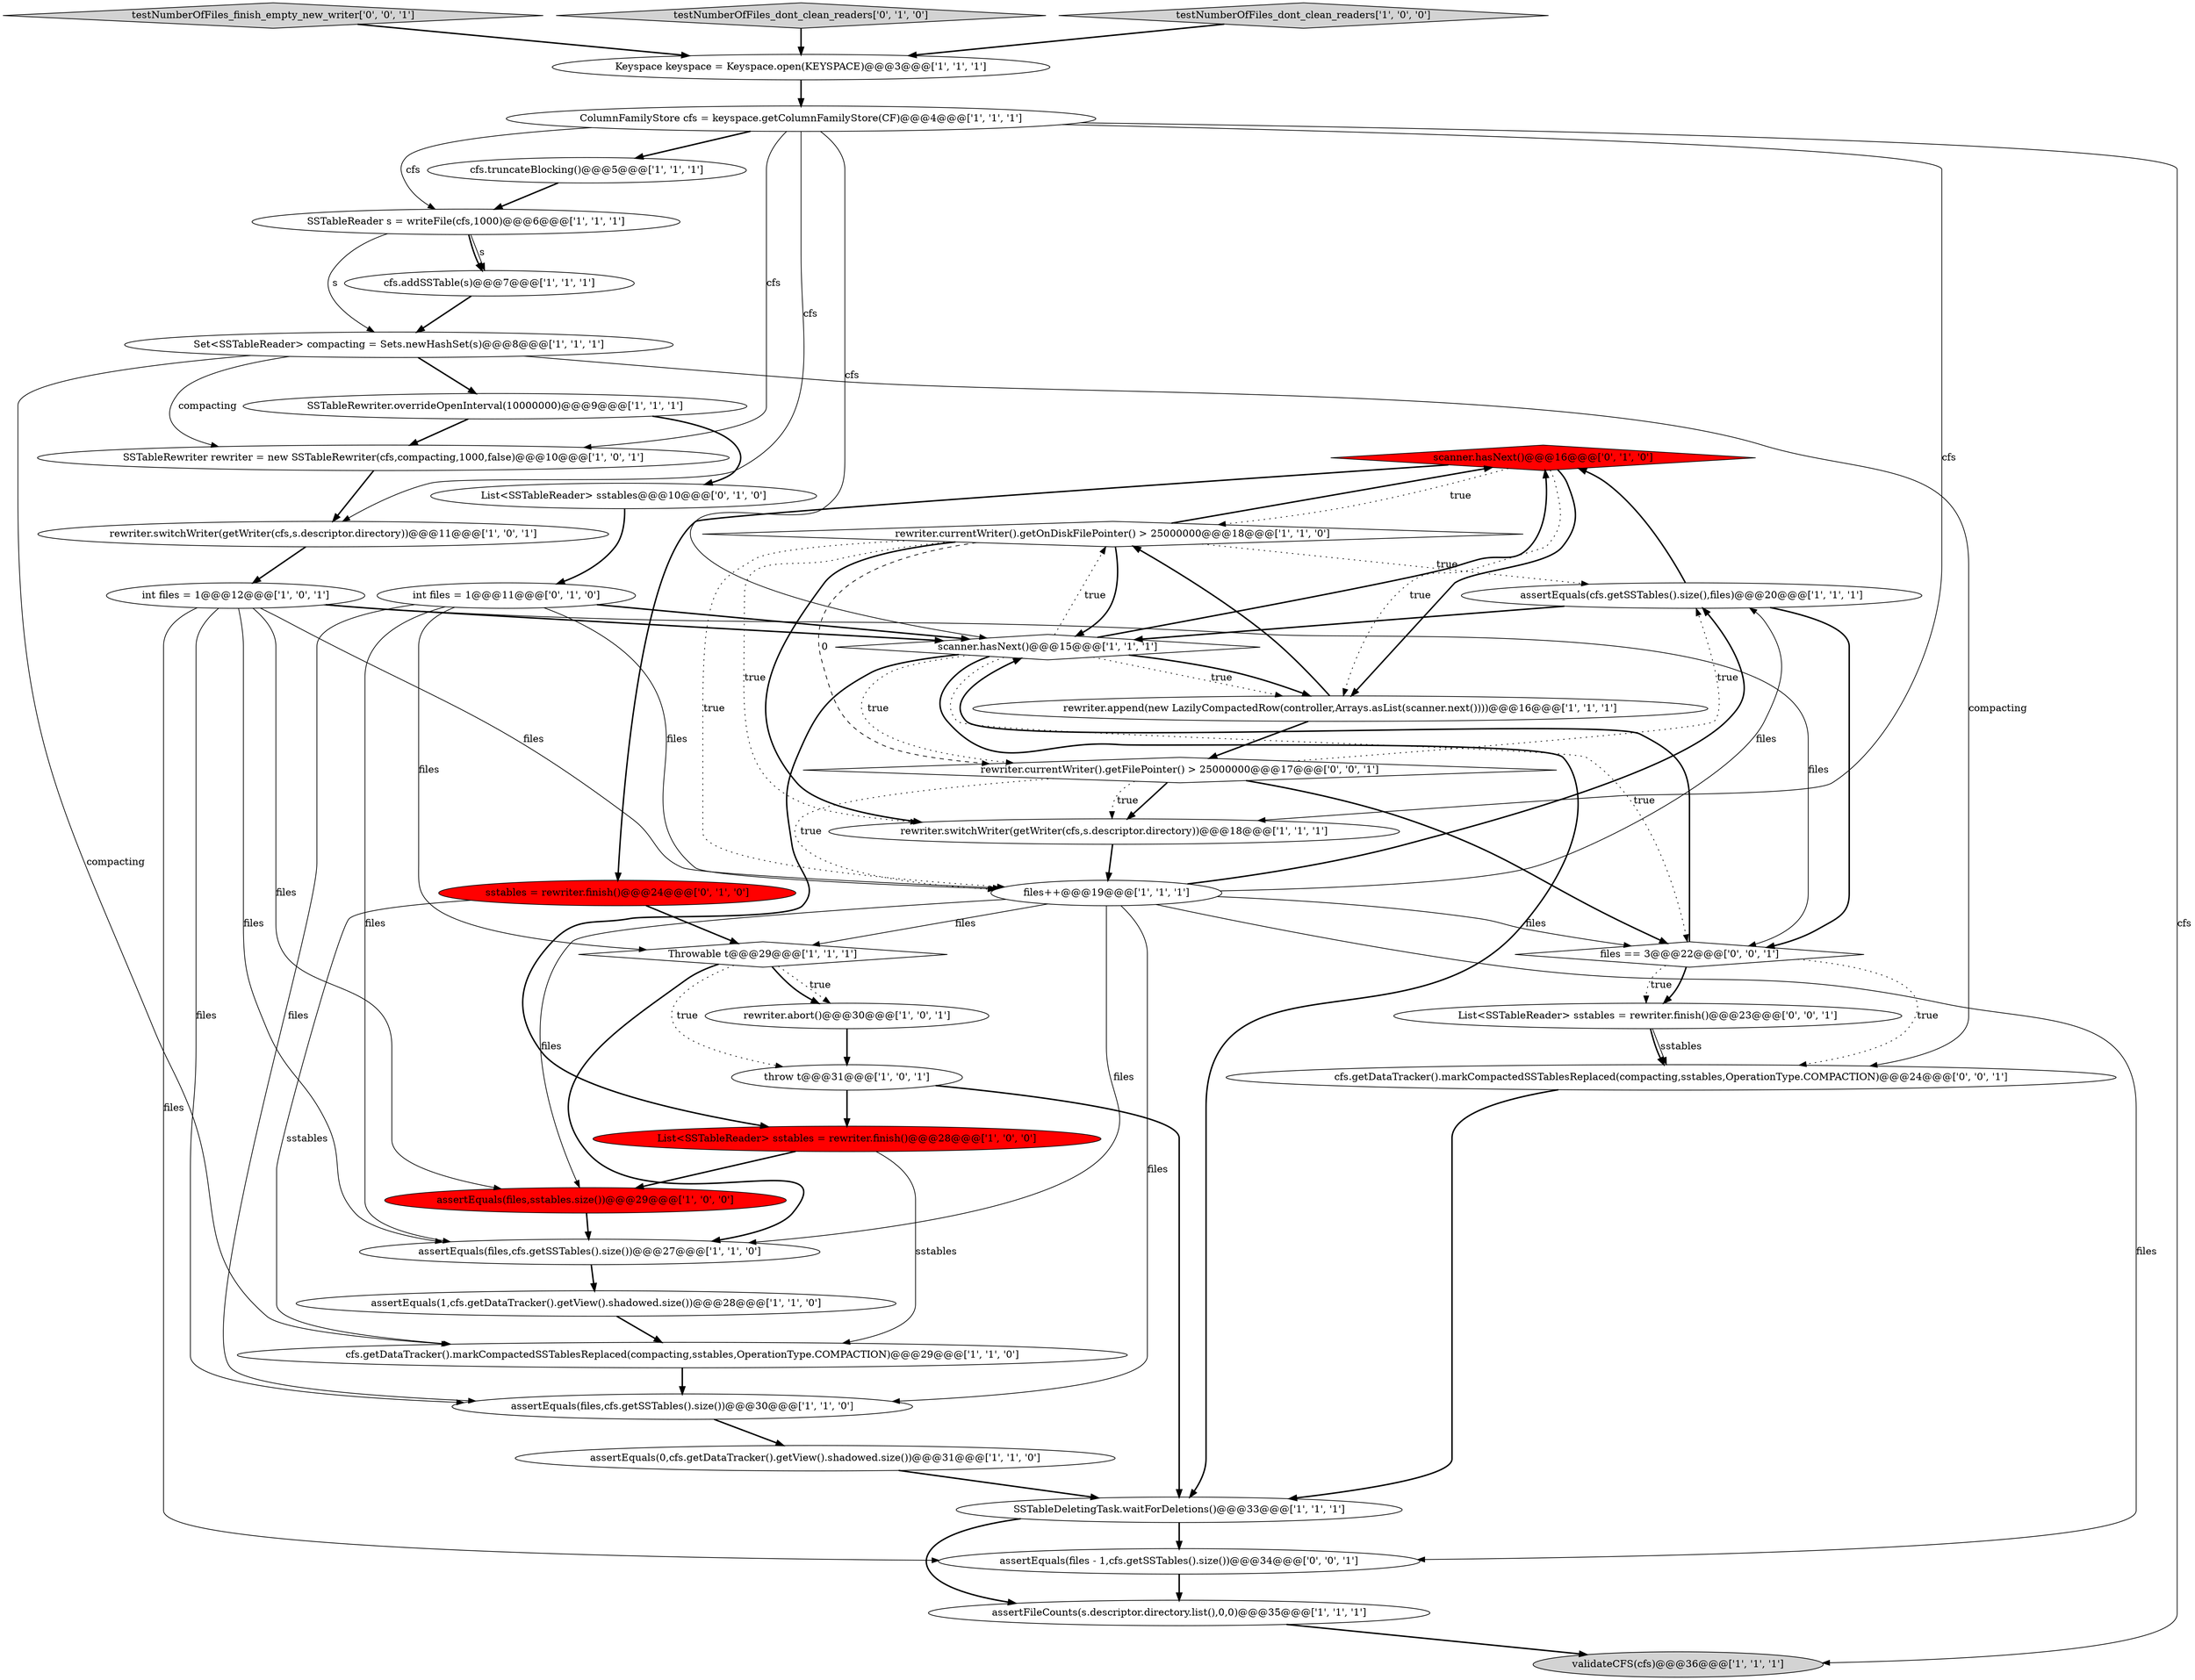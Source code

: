 digraph {
34 [style = filled, label = "scanner.hasNext()@@@16@@@['0', '1', '0']", fillcolor = red, shape = diamond image = "AAA1AAABBB2BBB"];
33 [style = filled, label = "List<SSTableReader> sstables@@@10@@@['0', '1', '0']", fillcolor = white, shape = ellipse image = "AAA0AAABBB2BBB"];
31 [style = filled, label = "sstables = rewriter.finish()@@@24@@@['0', '1', '0']", fillcolor = red, shape = ellipse image = "AAA1AAABBB2BBB"];
11 [style = filled, label = "rewriter.abort()@@@30@@@['1', '0', '1']", fillcolor = white, shape = ellipse image = "AAA0AAABBB1BBB"];
9 [style = filled, label = "SSTableReader s = writeFile(cfs,1000)@@@6@@@['1', '1', '1']", fillcolor = white, shape = ellipse image = "AAA0AAABBB1BBB"];
17 [style = filled, label = "assertFileCounts(s.descriptor.directory.list(),0,0)@@@35@@@['1', '1', '1']", fillcolor = white, shape = ellipse image = "AAA0AAABBB1BBB"];
28 [style = filled, label = "assertEquals(files,sstables.size())@@@29@@@['1', '0', '0']", fillcolor = red, shape = ellipse image = "AAA1AAABBB1BBB"];
35 [style = filled, label = "cfs.getDataTracker().markCompactedSSTablesReplaced(compacting,sstables,OperationType.COMPACTION)@@@24@@@['0', '0', '1']", fillcolor = white, shape = ellipse image = "AAA0AAABBB3BBB"];
25 [style = filled, label = "Throwable t@@@29@@@['1', '1', '1']", fillcolor = white, shape = diamond image = "AAA0AAABBB1BBB"];
7 [style = filled, label = "rewriter.switchWriter(getWriter(cfs,s.descriptor.directory))@@@11@@@['1', '0', '1']", fillcolor = white, shape = ellipse image = "AAA0AAABBB1BBB"];
39 [style = filled, label = "files == 3@@@22@@@['0', '0', '1']", fillcolor = white, shape = diamond image = "AAA0AAABBB3BBB"];
0 [style = filled, label = "SSTableRewriter rewriter = new SSTableRewriter(cfs,compacting,1000,false)@@@10@@@['1', '0', '1']", fillcolor = white, shape = ellipse image = "AAA0AAABBB1BBB"];
40 [style = filled, label = "rewriter.currentWriter().getFilePointer() > 25000000@@@17@@@['0', '0', '1']", fillcolor = white, shape = diamond image = "AAA0AAABBB3BBB"];
36 [style = filled, label = "testNumberOfFiles_finish_empty_new_writer['0', '0', '1']", fillcolor = lightgray, shape = diamond image = "AAA0AAABBB3BBB"];
13 [style = filled, label = "files++@@@19@@@['1', '1', '1']", fillcolor = white, shape = ellipse image = "AAA0AAABBB1BBB"];
24 [style = filled, label = "rewriter.switchWriter(getWriter(cfs,s.descriptor.directory))@@@18@@@['1', '1', '1']", fillcolor = white, shape = ellipse image = "AAA0AAABBB1BBB"];
14 [style = filled, label = "scanner.hasNext()@@@15@@@['1', '1', '1']", fillcolor = white, shape = diamond image = "AAA0AAABBB1BBB"];
19 [style = filled, label = "rewriter.currentWriter().getOnDiskFilePointer() > 25000000@@@18@@@['1', '1', '0']", fillcolor = white, shape = diamond image = "AAA0AAABBB1BBB"];
26 [style = filled, label = "int files = 1@@@12@@@['1', '0', '1']", fillcolor = white, shape = ellipse image = "AAA0AAABBB1BBB"];
16 [style = filled, label = "Set<SSTableReader> compacting = Sets.newHashSet(s)@@@8@@@['1', '1', '1']", fillcolor = white, shape = ellipse image = "AAA0AAABBB1BBB"];
18 [style = filled, label = "SSTableRewriter.overrideOpenInterval(10000000)@@@9@@@['1', '1', '1']", fillcolor = white, shape = ellipse image = "AAA0AAABBB1BBB"];
38 [style = filled, label = "List<SSTableReader> sstables = rewriter.finish()@@@23@@@['0', '0', '1']", fillcolor = white, shape = ellipse image = "AAA0AAABBB3BBB"];
1 [style = filled, label = "Keyspace keyspace = Keyspace.open(KEYSPACE)@@@3@@@['1', '1', '1']", fillcolor = white, shape = ellipse image = "AAA0AAABBB1BBB"];
27 [style = filled, label = "throw t@@@31@@@['1', '0', '1']", fillcolor = white, shape = ellipse image = "AAA0AAABBB1BBB"];
10 [style = filled, label = "List<SSTableReader> sstables = rewriter.finish()@@@28@@@['1', '0', '0']", fillcolor = red, shape = ellipse image = "AAA1AAABBB1BBB"];
2 [style = filled, label = "assertEquals(1,cfs.getDataTracker().getView().shadowed.size())@@@28@@@['1', '1', '0']", fillcolor = white, shape = ellipse image = "AAA0AAABBB1BBB"];
30 [style = filled, label = "testNumberOfFiles_dont_clean_readers['0', '1', '0']", fillcolor = lightgray, shape = diamond image = "AAA0AAABBB2BBB"];
21 [style = filled, label = "validateCFS(cfs)@@@36@@@['1', '1', '1']", fillcolor = lightgray, shape = ellipse image = "AAA0AAABBB1BBB"];
37 [style = filled, label = "assertEquals(files - 1,cfs.getSSTables().size())@@@34@@@['0', '0', '1']", fillcolor = white, shape = ellipse image = "AAA0AAABBB3BBB"];
12 [style = filled, label = "testNumberOfFiles_dont_clean_readers['1', '0', '0']", fillcolor = lightgray, shape = diamond image = "AAA0AAABBB1BBB"];
6 [style = filled, label = "ColumnFamilyStore cfs = keyspace.getColumnFamilyStore(CF)@@@4@@@['1', '1', '1']", fillcolor = white, shape = ellipse image = "AAA0AAABBB1BBB"];
15 [style = filled, label = "SSTableDeletingTask.waitForDeletions()@@@33@@@['1', '1', '1']", fillcolor = white, shape = ellipse image = "AAA0AAABBB1BBB"];
29 [style = filled, label = "assertEquals(files,cfs.getSSTables().size())@@@27@@@['1', '1', '0']", fillcolor = white, shape = ellipse image = "AAA0AAABBB1BBB"];
20 [style = filled, label = "assertEquals(0,cfs.getDataTracker().getView().shadowed.size())@@@31@@@['1', '1', '0']", fillcolor = white, shape = ellipse image = "AAA0AAABBB1BBB"];
22 [style = filled, label = "cfs.truncateBlocking()@@@5@@@['1', '1', '1']", fillcolor = white, shape = ellipse image = "AAA0AAABBB1BBB"];
23 [style = filled, label = "cfs.getDataTracker().markCompactedSSTablesReplaced(compacting,sstables,OperationType.COMPACTION)@@@29@@@['1', '1', '0']", fillcolor = white, shape = ellipse image = "AAA0AAABBB1BBB"];
5 [style = filled, label = "assertEquals(files,cfs.getSSTables().size())@@@30@@@['1', '1', '0']", fillcolor = white, shape = ellipse image = "AAA0AAABBB1BBB"];
8 [style = filled, label = "assertEquals(cfs.getSSTables().size(),files)@@@20@@@['1', '1', '1']", fillcolor = white, shape = ellipse image = "AAA0AAABBB1BBB"];
3 [style = filled, label = "cfs.addSSTable(s)@@@7@@@['1', '1', '1']", fillcolor = white, shape = ellipse image = "AAA0AAABBB1BBB"];
4 [style = filled, label = "rewriter.append(new LazilyCompactedRow(controller,Arrays.asList(scanner.next())))@@@16@@@['1', '1', '1']", fillcolor = white, shape = ellipse image = "AAA0AAABBB1BBB"];
32 [style = filled, label = "int files = 1@@@11@@@['0', '1', '0']", fillcolor = white, shape = ellipse image = "AAA0AAABBB2BBB"];
14->19 [style = dotted, label="true"];
5->20 [style = bold, label=""];
6->22 [style = bold, label=""];
6->0 [style = solid, label="cfs"];
40->13 [style = dotted, label="true"];
16->35 [style = solid, label="compacting"];
39->14 [style = bold, label=""];
13->29 [style = solid, label="files"];
25->29 [style = bold, label=""];
3->16 [style = bold, label=""];
13->37 [style = solid, label="files"];
25->11 [style = dotted, label="true"];
27->15 [style = bold, label=""];
19->24 [style = bold, label=""];
7->26 [style = bold, label=""];
2->23 [style = bold, label=""];
26->37 [style = solid, label="files"];
15->17 [style = bold, label=""];
29->2 [style = bold, label=""];
14->39 [style = dotted, label="true"];
13->28 [style = solid, label="files"];
26->39 [style = solid, label="files"];
39->38 [style = bold, label=""];
40->24 [style = bold, label=""];
32->13 [style = solid, label="files"];
8->39 [style = bold, label=""];
20->15 [style = bold, label=""];
17->21 [style = bold, label=""];
18->0 [style = bold, label=""];
16->0 [style = solid, label="compacting"];
39->35 [style = dotted, label="true"];
8->34 [style = bold, label=""];
26->29 [style = solid, label="files"];
19->34 [style = bold, label=""];
6->14 [style = solid, label="cfs"];
22->9 [style = bold, label=""];
4->19 [style = bold, label=""];
26->14 [style = bold, label=""];
14->10 [style = bold, label=""];
34->31 [style = bold, label=""];
13->8 [style = solid, label="files"];
40->8 [style = dotted, label="true"];
13->25 [style = solid, label="files"];
12->1 [style = bold, label=""];
0->7 [style = bold, label=""];
34->19 [style = dotted, label="true"];
31->23 [style = solid, label="sstables"];
6->9 [style = solid, label="cfs"];
13->39 [style = solid, label="files"];
6->21 [style = solid, label="cfs"];
32->5 [style = solid, label="files"];
38->35 [style = solid, label="sstables"];
14->15 [style = bold, label=""];
26->13 [style = solid, label="files"];
38->35 [style = bold, label=""];
14->4 [style = dotted, label="true"];
32->29 [style = solid, label="files"];
24->13 [style = bold, label=""];
14->4 [style = bold, label=""];
26->5 [style = solid, label="files"];
28->29 [style = bold, label=""];
16->18 [style = bold, label=""];
31->25 [style = bold, label=""];
23->5 [style = bold, label=""];
35->15 [style = bold, label=""];
18->33 [style = bold, label=""];
8->14 [style = bold, label=""];
32->14 [style = bold, label=""];
19->24 [style = dotted, label="true"];
19->8 [style = dotted, label="true"];
14->40 [style = dotted, label="true"];
9->16 [style = solid, label="s"];
16->23 [style = solid, label="compacting"];
1->6 [style = bold, label=""];
40->39 [style = bold, label=""];
19->14 [style = bold, label=""];
27->10 [style = bold, label=""];
34->4 [style = dotted, label="true"];
32->25 [style = solid, label="files"];
9->3 [style = bold, label=""];
33->32 [style = bold, label=""];
6->24 [style = solid, label="cfs"];
15->37 [style = bold, label=""];
19->40 [style = dashed, label="0"];
4->40 [style = bold, label=""];
10->28 [style = bold, label=""];
30->1 [style = bold, label=""];
39->38 [style = dotted, label="true"];
37->17 [style = bold, label=""];
40->24 [style = dotted, label="true"];
26->28 [style = solid, label="files"];
14->34 [style = bold, label=""];
9->3 [style = solid, label="s"];
19->13 [style = dotted, label="true"];
13->5 [style = solid, label="files"];
36->1 [style = bold, label=""];
10->23 [style = solid, label="sstables"];
25->11 [style = bold, label=""];
34->4 [style = bold, label=""];
6->7 [style = solid, label="cfs"];
13->8 [style = bold, label=""];
25->27 [style = dotted, label="true"];
11->27 [style = bold, label=""];
}
